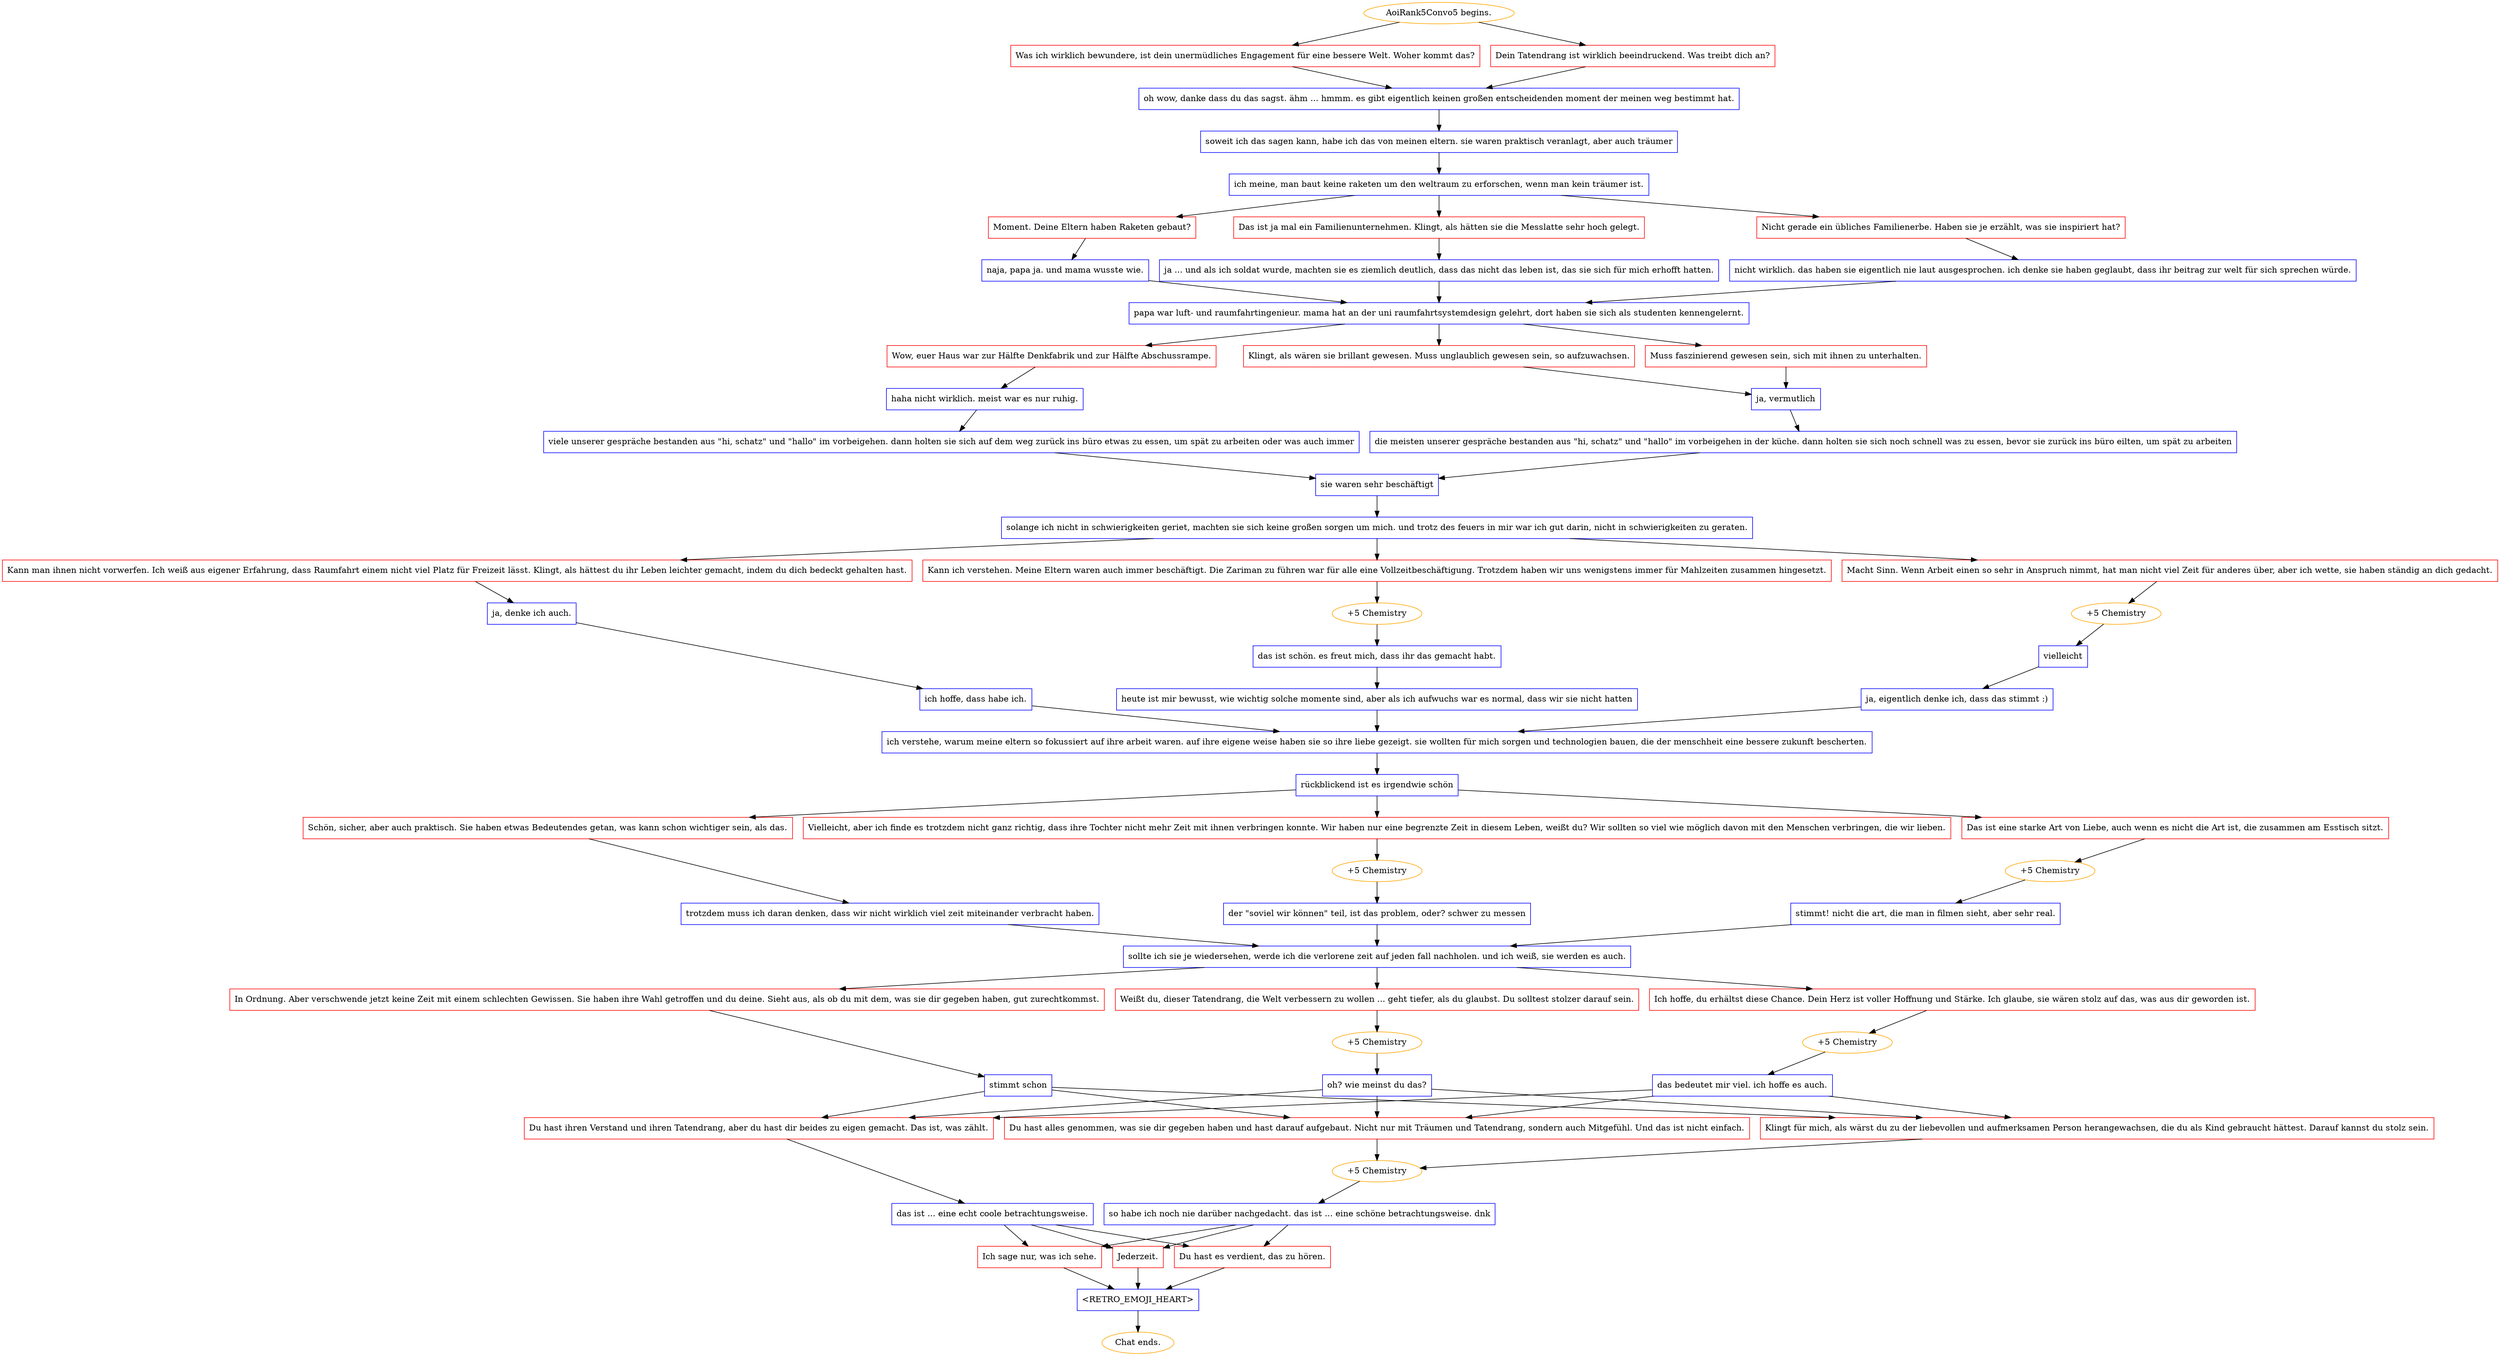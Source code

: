 digraph {
	"AoiRank5Convo5 begins." [color=orange];
		"AoiRank5Convo5 begins." -> j837333089;
		"AoiRank5Convo5 begins." -> j2803820683;
	j837333089 [label="Was ich wirklich bewundere, ist dein unermüdliches Engagement für eine bessere Welt. Woher kommt das?",shape=box,color=red];
		j837333089 -> j2320735965;
	j2803820683 [label="Dein Tatendrang ist wirklich beeindruckend. Was treibt dich an?",shape=box,color=red];
		j2803820683 -> j2320735965;
	j2320735965 [label="oh wow, danke dass du das sagst. ähm ... hmmm. es gibt eigentlich keinen großen entscheidenden moment der meinen weg bestimmt hat.",shape=box,color=blue];
		j2320735965 -> j52938922;
	j52938922 [label="soweit ich das sagen kann, habe ich das von meinen eltern. sie waren praktisch veranlagt, aber auch träumer",shape=box,color=blue];
		j52938922 -> j2519507704;
	j2519507704 [label="ich meine, man baut keine raketen um den weltraum zu erforschen, wenn man kein träumer ist.",shape=box,color=blue];
		j2519507704 -> j1061182756;
		j2519507704 -> j3507370941;
		j2519507704 -> j2094346273;
	j1061182756 [label="Moment. Deine Eltern haben Raketen gebaut?",shape=box,color=red];
		j1061182756 -> j1317996341;
	j3507370941 [label="Das ist ja mal ein Familienunternehmen. Klingt, als hätten sie die Messlatte sehr hoch gelegt.",shape=box,color=red];
		j3507370941 -> j940244215;
	j2094346273 [label="Nicht gerade ein übliches Familienerbe. Haben sie je erzählt, was sie inspiriert hat?",shape=box,color=red];
		j2094346273 -> j567865984;
	j1317996341 [label="naja, papa ja. und mama wusste wie.",shape=box,color=blue];
		j1317996341 -> j3016822176;
	j940244215 [label="ja ... und als ich soldat wurde, machten sie es ziemlich deutlich, dass das nicht das leben ist, das sie sich für mich erhofft hatten.",shape=box,color=blue];
		j940244215 -> j3016822176;
	j567865984 [label="nicht wirklich. das haben sie eigentlich nie laut ausgesprochen. ich denke sie haben geglaubt, dass ihr beitrag zur welt für sich sprechen würde.",shape=box,color=blue];
		j567865984 -> j3016822176;
	j3016822176 [label="papa war luft- und raumfahrtingenieur. mama hat an der uni raumfahrtsystemdesign gelehrt, dort haben sie sich als studenten kennengelernt.",shape=box,color=blue];
		j3016822176 -> j3857691332;
		j3016822176 -> j1733555307;
		j3016822176 -> j3135521194;
	j3857691332 [label="Wow, euer Haus war zur Hälfte Denkfabrik und zur Hälfte Abschussrampe.",shape=box,color=red];
		j3857691332 -> j2054417677;
	j1733555307 [label="Muss faszinierend gewesen sein, sich mit ihnen zu unterhalten.",shape=box,color=red];
		j1733555307 -> j1232951143;
	j3135521194 [label="Klingt, als wären sie brillant gewesen. Muss unglaublich gewesen sein, so aufzuwachsen.",shape=box,color=red];
		j3135521194 -> j1232951143;
	j2054417677 [label="haha nicht wirklich. meist war es nur ruhig.",shape=box,color=blue];
		j2054417677 -> j784931095;
	j1232951143 [label="ja, vermutlich",shape=box,color=blue];
		j1232951143 -> j2031922580;
	j784931095 [label="viele unserer gespräche bestanden aus \"hi, schatz\" und \"hallo\" im vorbeigehen. dann holten sie sich auf dem weg zurück ins büro etwas zu essen, um spät zu arbeiten oder was auch immer",shape=box,color=blue];
		j784931095 -> j1850255804;
	j2031922580 [label="die meisten unserer gespräche bestanden aus \"hi, schatz\" und \"hallo\" im vorbeigehen in der küche. dann holten sie sich noch schnell was zu essen, bevor sie zurück ins büro eilten, um spät zu arbeiten",shape=box,color=blue];
		j2031922580 -> j1850255804;
	j1850255804 [label="sie waren sehr beschäftigt",shape=box,color=blue];
		j1850255804 -> j1121170627;
	j1121170627 [label="solange ich nicht in schwierigkeiten geriet, machten sie sich keine großen sorgen um mich. und trotz des feuers in mir war ich gut darin, nicht in schwierigkeiten zu geraten.",shape=box,color=blue];
		j1121170627 -> j3823189305;
		j1121170627 -> j4015297875;
		j1121170627 -> j3281456981;
	j3823189305 [label="Kann ich verstehen. Meine Eltern waren auch immer beschäftigt. Die Zariman zu führen war für alle eine Vollzeitbeschäftigung. Trotzdem haben wir uns wenigstens immer für Mahlzeiten zusammen hingesetzt.",shape=box,color=red];
		j3823189305 -> j3529645618;
	j4015297875 [label="Macht Sinn. Wenn Arbeit einen so sehr in Anspruch nimmt, hat man nicht viel Zeit für anderes über, aber ich wette, sie haben ständig an dich gedacht.",shape=box,color=red];
		j4015297875 -> j3663903645;
	j3281456981 [label="Kann man ihnen nicht vorwerfen. Ich weiß aus eigener Erfahrung, dass Raumfahrt einem nicht viel Platz für Freizeit lässt. Klingt, als hättest du ihr Leben leichter gemacht, indem du dich bedeckt gehalten hast.",shape=box,color=red];
		j3281456981 -> j3926971974;
	j3529645618 [label="+5 Chemistry",color=orange];
		j3529645618 -> j2520739436;
	j3663903645 [label="+5 Chemistry",color=orange];
		j3663903645 -> j1213130082;
	j3926971974 [label="ja, denke ich auch.",shape=box,color=blue];
		j3926971974 -> j1943995530;
	j2520739436 [label="das ist schön. es freut mich, dass ihr das gemacht habt.",shape=box,color=blue];
		j2520739436 -> j2610954469;
	j1213130082 [label="vielleicht",shape=box,color=blue];
		j1213130082 -> j3496495657;
	j1943995530 [label="ich hoffe, dass habe ich.",shape=box,color=blue];
		j1943995530 -> j609944956;
	j2610954469 [label="heute ist mir bewusst, wie wichtig solche momente sind, aber als ich aufwuchs war es normal, dass wir sie nicht hatten",shape=box,color=blue];
		j2610954469 -> j609944956;
	j3496495657 [label="ja, eigentlich denke ich, dass das stimmt :)",shape=box,color=blue];
		j3496495657 -> j609944956;
	j609944956 [label="ich verstehe, warum meine eltern so fokussiert auf ihre arbeit waren. auf ihre eigene weise haben sie so ihre liebe gezeigt. sie wollten für mich sorgen und technologien bauen, die der menschheit eine bessere zukunft bescherten.",shape=box,color=blue];
		j609944956 -> j1999262918;
	j1999262918 [label="rückblickend ist es irgendwie schön",shape=box,color=blue];
		j1999262918 -> j163337436;
		j1999262918 -> j814837813;
		j1999262918 -> j2415153763;
	j163337436 [label="Vielleicht, aber ich finde es trotzdem nicht ganz richtig, dass ihre Tochter nicht mehr Zeit mit ihnen verbringen konnte. Wir haben nur eine begrenzte Zeit in diesem Leben, weißt du? Wir sollten so viel wie möglich davon mit den Menschen verbringen, die wir lieben.",shape=box,color=red];
		j163337436 -> j2546883516;
	j814837813 [label="Schön, sicher, aber auch praktisch. Sie haben etwas Bedeutendes getan, was kann schon wichtiger sein, als das.",shape=box,color=red];
		j814837813 -> j3866360940;
	j2415153763 [label="Das ist eine starke Art von Liebe, auch wenn es nicht die Art ist, die zusammen am Esstisch sitzt.",shape=box,color=red];
		j2415153763 -> j326520296;
	j2546883516 [label="+5 Chemistry",color=orange];
		j2546883516 -> j658963462;
	j3866360940 [label="trotzdem muss ich daran denken, dass wir nicht wirklich viel zeit miteinander verbracht haben.",shape=box,color=blue];
		j3866360940 -> j1322682705;
	j326520296 [label="+5 Chemistry",color=orange];
		j326520296 -> j521760290;
	j658963462 [label="der \"soviel wir können\" teil, ist das problem, oder? schwer zu messen",shape=box,color=blue];
		j658963462 -> j1322682705;
	j1322682705 [label="sollte ich sie je wiedersehen, werde ich die verlorene zeit auf jeden fall nachholen. und ich weiß, sie werden es auch.",shape=box,color=blue];
		j1322682705 -> j2930582103;
		j1322682705 -> j3324159526;
		j1322682705 -> j1759579735;
	j521760290 [label="stimmt! nicht die art, die man in filmen sieht, aber sehr real.",shape=box,color=blue];
		j521760290 -> j1322682705;
	j2930582103 [label="In Ordnung. Aber verschwende jetzt keine Zeit mit einem schlechten Gewissen. Sie haben ihre Wahl getroffen und du deine. Sieht aus, als ob du mit dem, was sie dir gegeben haben, gut zurechtkommst.",shape=box,color=red];
		j2930582103 -> j2634652992;
	j3324159526 [label="Weißt du, dieser Tatendrang, die Welt verbessern zu wollen ... geht tiefer, als du glaubst. Du solltest stolzer darauf sein.",shape=box,color=red];
		j3324159526 -> j2621029388;
	j1759579735 [label="Ich hoffe, du erhältst diese Chance. Dein Herz ist voller Hoffnung und Stärke. Ich glaube, sie wären stolz auf das, was aus dir geworden ist.",shape=box,color=red];
		j1759579735 -> j4129975251;
	j2634652992 [label="stimmt schon",shape=box,color=blue];
		j2634652992 -> j4239376326;
		j2634652992 -> j2145305938;
		j2634652992 -> j1088269087;
	j2621029388 [label="+5 Chemistry",color=orange];
		j2621029388 -> j2395124994;
	j4129975251 [label="+5 Chemistry",color=orange];
		j4129975251 -> j4017115270;
	j4239376326 [label="Du hast ihren Verstand und ihren Tatendrang, aber du hast dir beides zu eigen gemacht. Das ist, was zählt.",shape=box,color=red];
		j4239376326 -> j1442772797;
	j2145305938 [label="Klingt für mich, als wärst du zu der liebevollen und aufmerksamen Person herangewachsen, die du als Kind gebraucht hättest. Darauf kannst du stolz sein.",shape=box,color=red];
		j2145305938 -> j677973172;
	j1088269087 [label="Du hast alles genommen, was sie dir gegeben haben und hast darauf aufgebaut. Nicht nur mit Träumen und Tatendrang, sondern auch Mitgefühl. Und das ist nicht einfach.",shape=box,color=red];
		j1088269087 -> j677973172;
	j2395124994 [label="oh? wie meinst du das?",shape=box,color=blue];
		j2395124994 -> j4239376326;
		j2395124994 -> j2145305938;
		j2395124994 -> j1088269087;
	j4017115270 [label="das bedeutet mir viel. ich hoffe es auch.",shape=box,color=blue];
		j4017115270 -> j4239376326;
		j4017115270 -> j2145305938;
		j4017115270 -> j1088269087;
	j1442772797 [label="das ist ... eine echt coole betrachtungsweise.",shape=box,color=blue];
		j1442772797 -> j360981475;
		j1442772797 -> j2369396726;
		j1442772797 -> j2035730223;
	j677973172 [label="+5 Chemistry",color=orange];
		j677973172 -> j2631344109;
	j360981475 [label="Ich sage nur, was ich sehe.",shape=box,color=red];
		j360981475 -> j1098993356;
	j2369396726 [label="Jederzeit.",shape=box,color=red];
		j2369396726 -> j1098993356;
	j2035730223 [label="Du hast es verdient, das zu hören.",shape=box,color=red];
		j2035730223 -> j1098993356;
	j2631344109 [label="so habe ich noch nie darüber nachgedacht. das ist ... eine schöne betrachtungsweise. dnk",shape=box,color=blue];
		j2631344109 -> j360981475;
		j2631344109 -> j2369396726;
		j2631344109 -> j2035730223;
	j1098993356 [label="<RETRO_EMOJI_HEART>",shape=box,color=blue];
		j1098993356 -> "Chat ends.";
	"Chat ends." [color=orange];
}